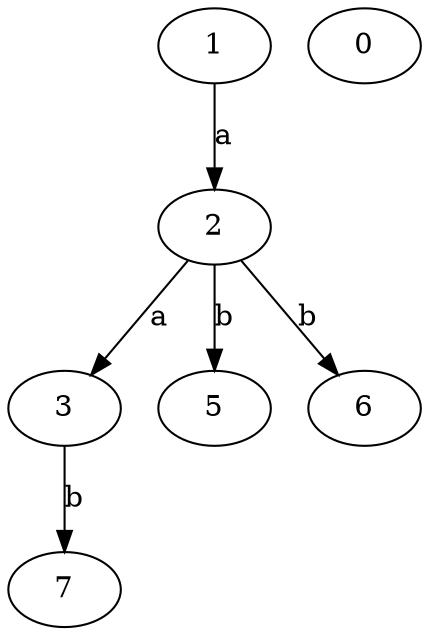strict digraph  {
2;
0;
3;
1;
5;
6;
7;
2 -> 3  [label=a];
2 -> 5  [label=b];
2 -> 6  [label=b];
3 -> 7  [label=b];
1 -> 2  [label=a];
}
